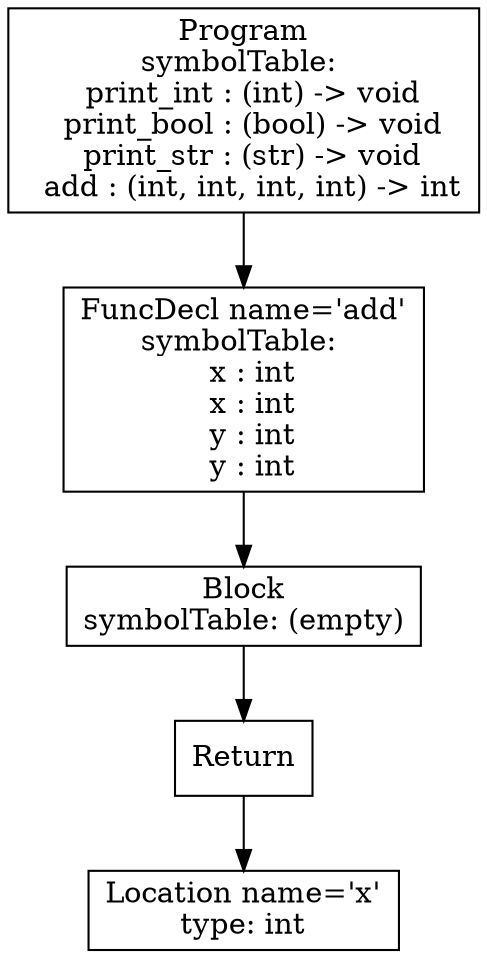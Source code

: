 digraph AST {
4 [shape=box, label="Location name='x'\ntype: int"];
3 [shape=box, label="Return"];
3 -> 4;
2 [shape=box, label="Block\nsymbolTable: (empty)"];
2 -> 3;
1 [shape=box, label="FuncDecl name='add'\nsymbolTable: \n  x : int\n  x : int\n  y : int\n  y : int"];
1 -> 2;
0 [shape=box, label="Program\nsymbolTable: \n  print_int : (int) -> void\n  print_bool : (bool) -> void\n  print_str : (str) -> void\n  add : (int, int, int, int) -> int"];
0 -> 1;
}
